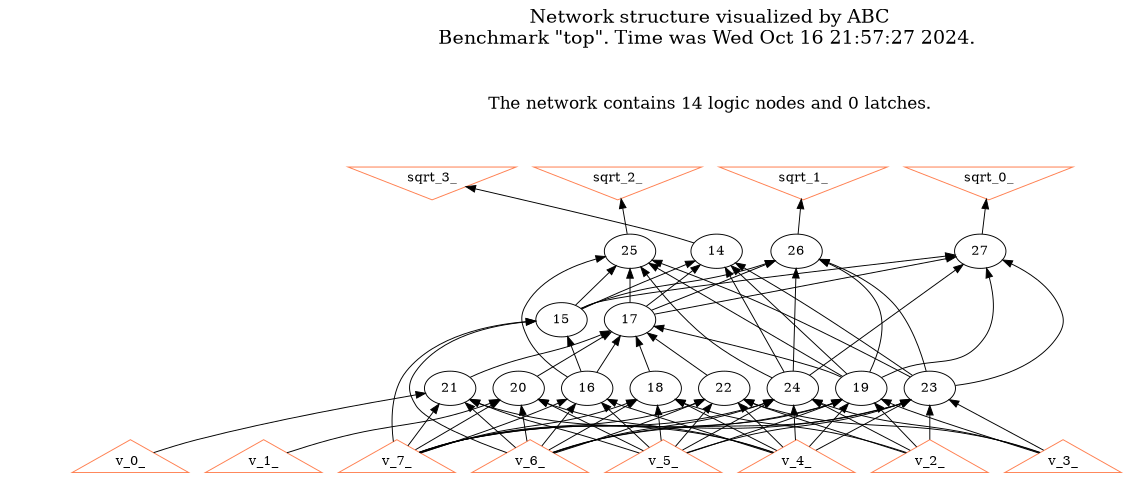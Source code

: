 # Network structure generated by ABC

digraph network {
size = "7.5,10";
center = true;
edge [dir = back];

{
  node [shape = plaintext];
  edge [style = invis];
  LevelTitle1 [label=""];
  LevelTitle2 [label=""];
  Level4 [label = ""];
  Level3 [label = ""];
  Level2 [label = ""];
  Level1 [label = ""];
  Level0 [label = ""];
  LevelTitle1 ->  LevelTitle2 ->  Level4 ->  Level3 ->  Level2 ->  Level1 ->  Level0;
}

{
  rank = same;
  LevelTitle1;
  title1 [shape=plaintext,
          fontsize=20,
          fontname = "Times-Roman",
          label="Network structure visualized by ABC\nBenchmark \"top\". Time was Wed Oct 16 21:57:27 2024. "
         ];
}

{
  rank = same;
  LevelTitle2;
  title2 [shape=plaintext,
          fontsize=18,
          fontname = "Times-Roman",
          label="The network contains 14 logic nodes and 0 latches.\n"
         ];
}

{
  rank = same;
  Level4;
  Node9 [label = "sqrt_3_", shape = invtriangle, color = coral, fillcolor = coral];
  Node10 [label = "sqrt_2_", shape = invtriangle, color = coral, fillcolor = coral];
  Node11 [label = "sqrt_1_", shape = invtriangle, color = coral, fillcolor = coral];
  Node12 [label = "sqrt_0_", shape = invtriangle, color = coral, fillcolor = coral];
}

{
  rank = same;
  Level3;
  Node14 [label = "14\n", shape = ellipse];
  Node25 [label = "25\n", shape = ellipse];
  Node26 [label = "26\n", shape = ellipse];
  Node27 [label = "27\n", shape = ellipse];
}

{
  rank = same;
  Level2;
  Node15 [label = "15\n", shape = ellipse];
  Node17 [label = "17\n", shape = ellipse];
}

{
  rank = same;
  Level1;
  Node16 [label = "16\n", shape = ellipse];
  Node18 [label = "18\n", shape = ellipse];
  Node19 [label = "19\n", shape = ellipse];
  Node20 [label = "20\n", shape = ellipse];
  Node21 [label = "21\n", shape = ellipse];
  Node22 [label = "22\n", shape = ellipse];
  Node23 [label = "23\n", shape = ellipse];
  Node24 [label = "24\n", shape = ellipse];
}

{
  rank = same;
  Level0;
  Node1 [label = "v_6_", shape = triangle, color = coral, fillcolor = coral];
  Node2 [label = "v_7_", shape = triangle, color = coral, fillcolor = coral];
  Node3 [label = "v_4_", shape = triangle, color = coral, fillcolor = coral];
  Node4 [label = "v_5_", shape = triangle, color = coral, fillcolor = coral];
  Node5 [label = "v_2_", shape = triangle, color = coral, fillcolor = coral];
  Node6 [label = "v_3_", shape = triangle, color = coral, fillcolor = coral];
  Node7 [label = "v_0_", shape = triangle, color = coral, fillcolor = coral];
  Node8 [label = "v_1_", shape = triangle, color = coral, fillcolor = coral];
}

title1 -> title2 [style = invis];
title2 -> Node9 [style = invis];
title2 -> Node10 [style = invis];
title2 -> Node11 [style = invis];
title2 -> Node12 [style = invis];
Node9 -> Node10 [style = invis];
Node10 -> Node11 [style = invis];
Node11 -> Node12 [style = invis];
Node9 -> Node14 [style = solid];
Node10 -> Node25 [style = solid];
Node11 -> Node26 [style = solid];
Node12 -> Node27 [style = solid];
Node14 -> Node15 [style = solid];
Node14 -> Node17 [style = solid];
Node14 -> Node19 [style = solid];
Node14 -> Node23 [style = solid];
Node14 -> Node24 [style = solid];
Node15 -> Node16 [style = solid];
Node15 -> Node1 [style = solid];
Node15 -> Node2 [style = solid];
Node16 -> Node1 [style = solid];
Node16 -> Node2 [style = solid];
Node16 -> Node3 [style = solid];
Node16 -> Node4 [style = solid];
Node17 -> Node16 [style = solid];
Node17 -> Node18 [style = solid];
Node17 -> Node19 [style = solid];
Node17 -> Node20 [style = solid];
Node17 -> Node21 [style = solid];
Node17 -> Node22 [style = solid];
Node18 -> Node1 [style = solid];
Node18 -> Node2 [style = solid];
Node18 -> Node3 [style = solid];
Node18 -> Node4 [style = solid];
Node18 -> Node5 [style = solid];
Node19 -> Node1 [style = solid];
Node19 -> Node2 [style = solid];
Node19 -> Node3 [style = solid];
Node19 -> Node4 [style = solid];
Node19 -> Node5 [style = solid];
Node19 -> Node6 [style = solid];
Node20 -> Node1 [style = solid];
Node20 -> Node2 [style = solid];
Node20 -> Node3 [style = solid];
Node20 -> Node4 [style = solid];
Node20 -> Node8 [style = solid];
Node21 -> Node1 [style = solid];
Node21 -> Node2 [style = solid];
Node21 -> Node3 [style = solid];
Node21 -> Node4 [style = solid];
Node21 -> Node7 [style = solid];
Node22 -> Node1 [style = solid];
Node22 -> Node2 [style = solid];
Node22 -> Node3 [style = solid];
Node22 -> Node4 [style = solid];
Node22 -> Node5 [style = solid];
Node22 -> Node6 [style = solid];
Node23 -> Node1 [style = solid];
Node23 -> Node2 [style = solid];
Node23 -> Node3 [style = solid];
Node23 -> Node4 [style = solid];
Node23 -> Node5 [style = solid];
Node23 -> Node6 [style = solid];
Node24 -> Node1 [style = solid];
Node24 -> Node2 [style = solid];
Node24 -> Node3 [style = solid];
Node24 -> Node4 [style = solid];
Node24 -> Node5 [style = solid];
Node24 -> Node6 [style = solid];
Node25 -> Node15 [style = solid];
Node25 -> Node17 [style = solid];
Node25 -> Node16 [style = solid];
Node25 -> Node19 [style = solid];
Node25 -> Node23 [style = solid];
Node25 -> Node24 [style = solid];
Node26 -> Node15 [style = solid];
Node26 -> Node17 [style = solid];
Node26 -> Node19 [style = solid];
Node26 -> Node23 [style = solid];
Node26 -> Node24 [style = solid];
Node27 -> Node15 [style = solid];
Node27 -> Node17 [style = solid];
Node27 -> Node19 [style = solid];
Node27 -> Node23 [style = solid];
Node27 -> Node24 [style = solid];
}

